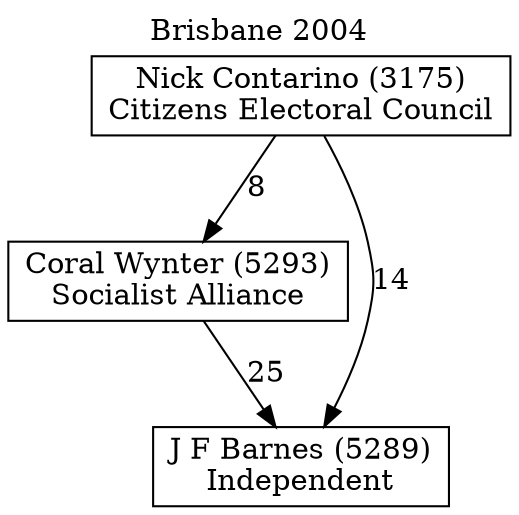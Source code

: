 // House preference flow
digraph "J F Barnes (5289)_Brisbane_2004" {
	graph [label="Brisbane 2004" labelloc=t mclimit=10]
	node [shape=box]
	"Coral Wynter (5293)" [label="Coral Wynter (5293)
Socialist Alliance"]
	"J F Barnes (5289)" [label="J F Barnes (5289)
Independent"]
	"Nick Contarino (3175)" [label="Nick Contarino (3175)
Citizens Electoral Council"]
	"Coral Wynter (5293)" -> "J F Barnes (5289)" [label=25]
	"Nick Contarino (3175)" -> "Coral Wynter (5293)" [label=8]
	"Nick Contarino (3175)" -> "J F Barnes (5289)" [label=14]
}
